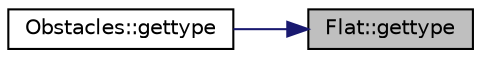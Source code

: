 digraph "Flat::gettype"
{
 // LATEX_PDF_SIZE
  edge [fontname="Helvetica",fontsize="10",labelfontname="Helvetica",labelfontsize="10"];
  node [fontname="Helvetica",fontsize="10",shape=record];
  rankdir="RL";
  Node1 [label="Flat::gettype",height=0.2,width=0.4,color="black", fillcolor="grey75", style="filled", fontcolor="black",tooltip=" "];
  Node1 -> Node2 [dir="back",color="midnightblue",fontsize="10",style="solid",fontname="Helvetica"];
  Node2 [label="Obstacles::gettype",height=0.2,width=0.4,color="black", fillcolor="white", style="filled",URL="$class_obstacles.html#ab806ff5336b9c96ae6dbf728aa22044b",tooltip=" "];
}
